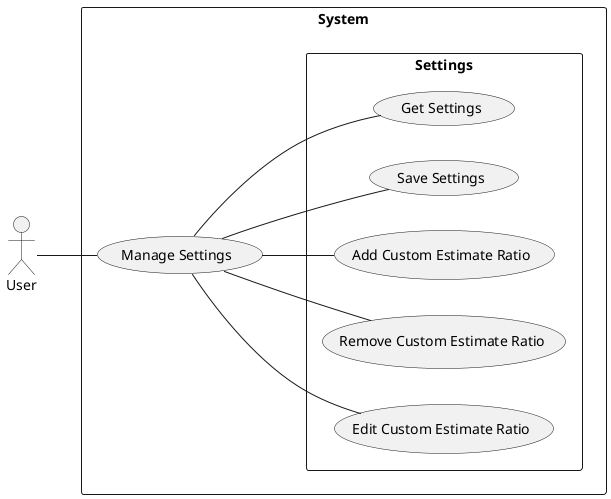 @startuml "Settings"
    left to right direction

    actor  "User" as user

    rectangle "System" {
        usecase "Manage Settings" as settings

        rectangle "Settings" {
            usecase "Get Settings" as get_settings
            usecase "Save Settings" as save_settings
            usecase "Add Custom Estimate Ratio" as add_est_ratio
            usecase "Remove Custom Estimate Ratio" as rem_est_ratio
            usecase "Edit Custom Estimate Ratio" as edit_est_ratio
        }
    }

    user -- settings
    settings -- get_settings
    settings -- save_settings
    settings -- add_est_ratio
    settings -- rem_est_ratio
    settings -- edit_est_ratio

@enduml